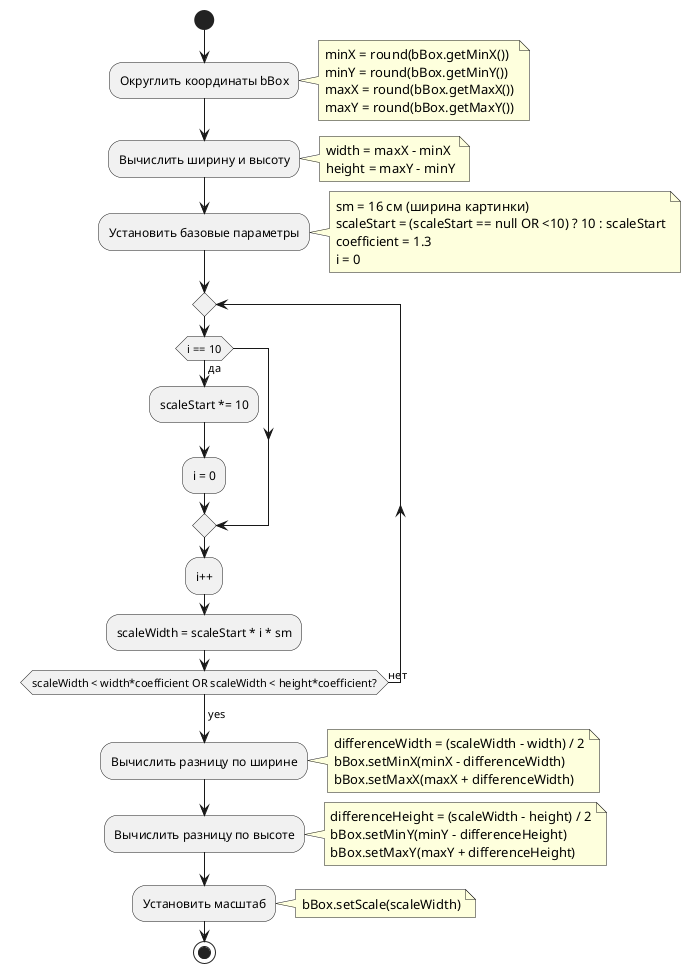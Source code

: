 @startuml
start

:Округлить координаты bBox;
note right
  minX = round(bBox.getMinX())
  minY = round(bBox.getMinY())
  maxX = round(bBox.getMaxX())
  maxY = round(bBox.getMaxY())
end note

:Вычислить ширину и высоту;
note right
  width = maxX - minX
  height = maxY - minY
end note

:Установить базовые параметры;
note right
  sm = 16 см (ширина картинки)
  scaleStart = (scaleStart == null OR <10) ? 10 : scaleStart
  coefficient = 1.3
  i = 0
end note

repeat
  if (i == 10) then (да)
    :scaleStart *= 10;
    :i = 0;
  endif

  :i++;
  :scaleWidth = scaleStart * i * sm;
repeat while (scaleWidth < width*coefficient OR scaleWidth < height*coefficient?) is (нет)
->yes;

:Вычислить разницу по ширине;
note right
  differenceWidth = (scaleWidth - width) / 2
  bBox.setMinX(minX - differenceWidth)
  bBox.setMaxX(maxX + differenceWidth)
end note

:Вычислить разницу по высоте;
note right
  differenceHeight = (scaleWidth - height) / 2
  bBox.setMinY(minY - differenceHeight)
  bBox.setMaxY(maxY + differenceHeight)
end note

:Установить масштаб;
note right
  bBox.setScale(scaleWidth)
end note

stop
@enduml